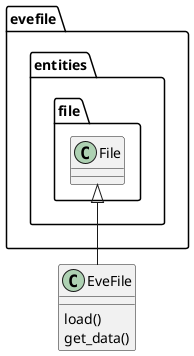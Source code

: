 @startuml
'https://plantuml.com/class-diagram

class EveFile extends evefile.entities.file.File {
    load()
    get_data()
}

@enduml